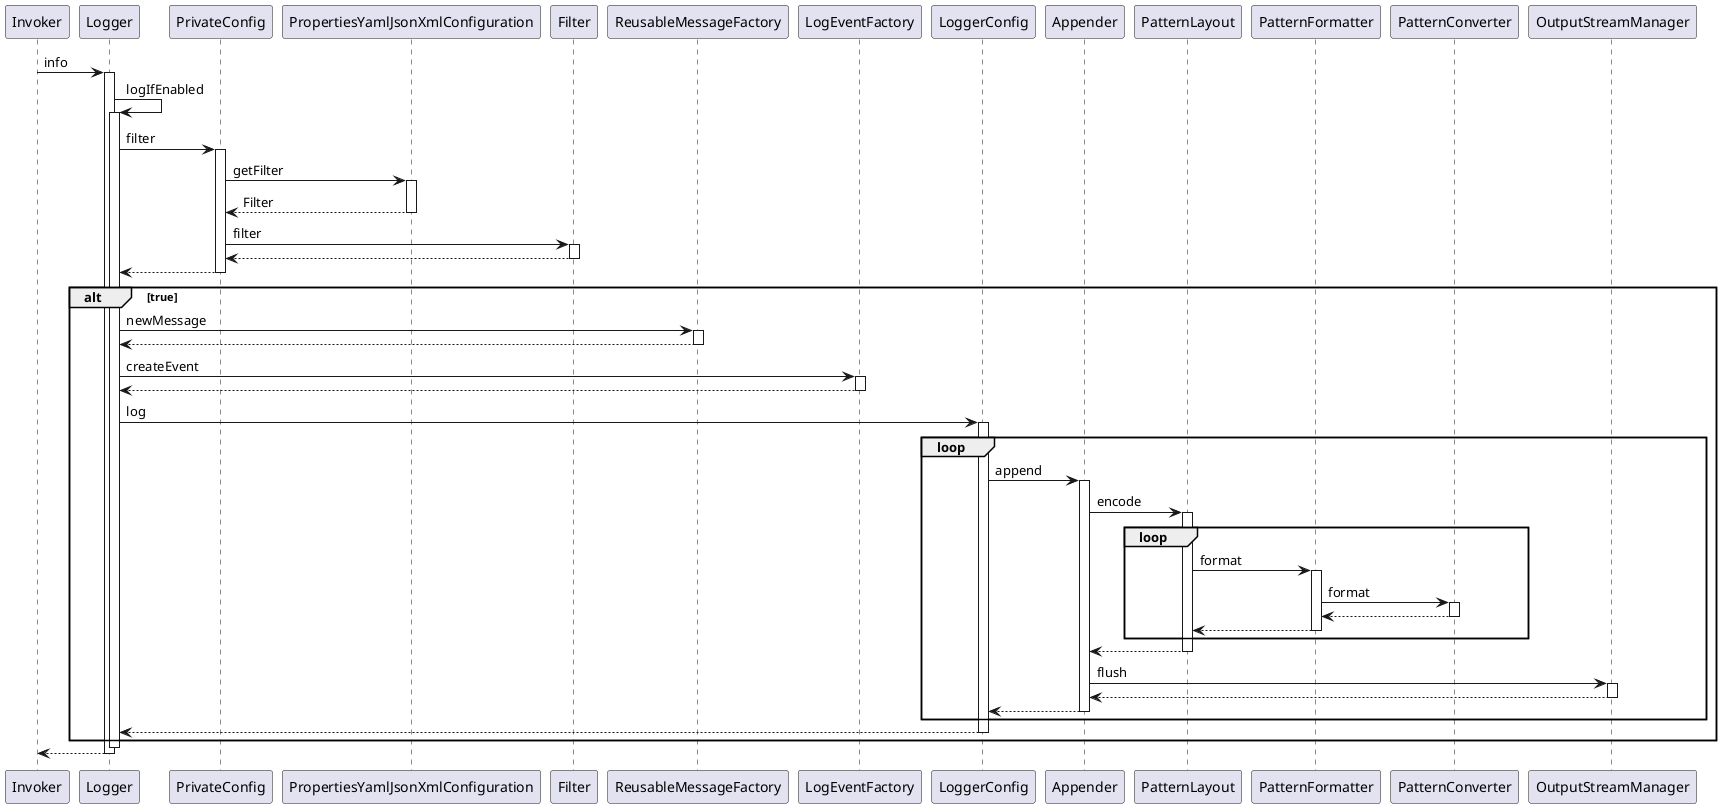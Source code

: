@startuml
Invoker -> Logger:info
activate Logger
    Logger -> Logger:logIfEnabled
    activate Logger

    Logger -> PrivateConfig:filter
        activate PrivateConfig
            PrivateConfig -> PropertiesYamlJsonXmlConfiguration:getFilter
            activate PropertiesYamlJsonXmlConfiguration
            PropertiesYamlJsonXmlConfiguration --> PrivateConfig:Filter
            deactivate PropertiesYamlJsonXmlConfiguration

            PrivateConfig -> Filter:filter
            activate Filter
            Filter --> PrivateConfig
            deactivate Filter
        PrivateConfig --> Logger
        deactivate PrivateConfig
        alt true
            Logger -> ReusableMessageFactory:newMessage
            activate ReusableMessageFactory
            ReusableMessageFactory --> Logger
            deactivate ReusableMessageFactory

            Logger -> LogEventFactory:createEvent
            activate LogEventFactory
            LogEventFactory --> Logger
            deactivate LogEventFactory

            Logger -> LoggerConfig:log
            activate LoggerConfig
            loop
                LoggerConfig -> Appender:append
                activate Appender
                    Appender -> PatternLayout:encode
                    activate PatternLayout
                    loop
                        PatternLayout -> PatternFormatter:format
                        activate PatternFormatter
                            PatternFormatter -> PatternConverter:format
                            activate PatternConverter
                            PatternConverter --> PatternFormatter
                            deactivate PatternConverter
                            PatternFormatter --> PatternLayout
                        deactivate PatternFormatter
                    end
                    PatternLayout --> Appender
                    deactivate PatternLayout

                    Appender -> OutputStreamManager:flush
                    activate OutputStreamManager
                    OutputStreamManager --> Appender
                    deactivate OutputStreamManager

                Appender --> LoggerConfig
                deactivate Appender
            end
            LoggerConfig --> Logger
            deactivate LoggerConfig
        end

    deactivate Logger
Logger --> Invoker
deactivate Logger
@enduml